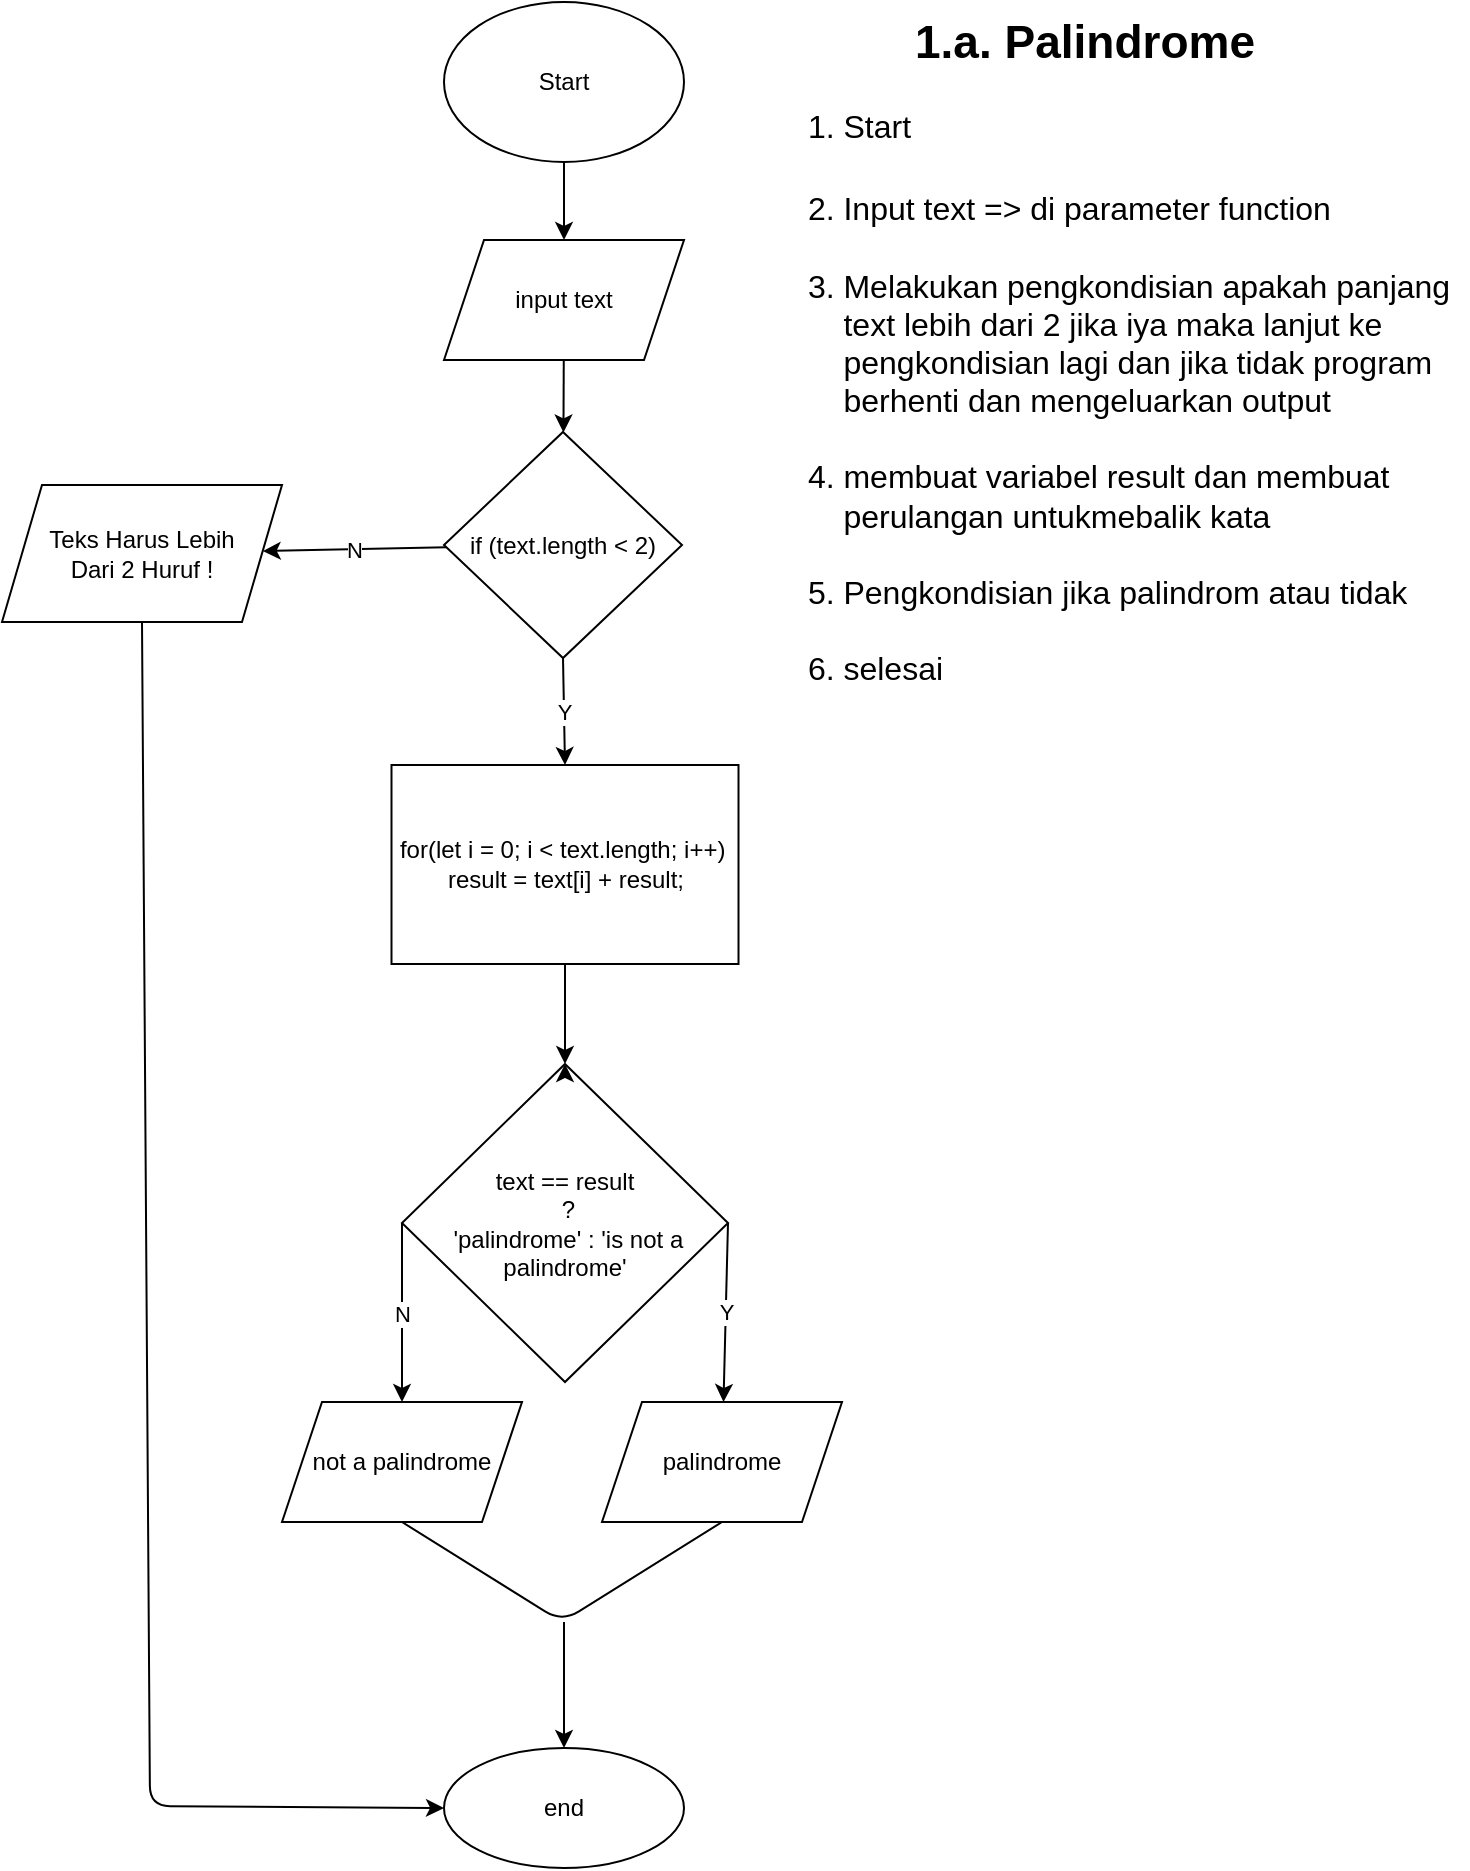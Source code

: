 <mxfile version="20.5.1" type="device"><diagram id="lsMXrgITzSGhQojdrV4j" name="Halaman-1"><mxGraphModel dx="1348" dy="820" grid="1" gridSize="10" guides="1" tooltips="1" connect="1" arrows="1" fold="1" page="1" pageScale="1" pageWidth="827" pageHeight="1169" math="0" shadow="0"><root><mxCell id="0"/><mxCell id="1" parent="0"/><mxCell id="18" value="" style="edgeStyle=none;html=1;entryX=0.5;entryY=0;entryDx=0;entryDy=0;" parent="1" source="kg48jxx2-bxGzVazM7Rs-2" target="kg48jxx2-bxGzVazM7Rs-11" edge="1"><mxGeometry relative="1" as="geometry"><mxPoint x="327" y="175" as="targetPoint"/></mxGeometry></mxCell><mxCell id="kg48jxx2-bxGzVazM7Rs-2" value="Start" style="ellipse;whiteSpace=wrap;html=1;" parent="1" vertex="1"><mxGeometry x="267" y="48" width="120" height="80" as="geometry"/></mxCell><mxCell id="20" value="" style="edgeStyle=none;html=1;" parent="1" source="kg48jxx2-bxGzVazM7Rs-11" target="19" edge="1"><mxGeometry relative="1" as="geometry"/></mxCell><mxCell id="kg48jxx2-bxGzVazM7Rs-11" value="input text" style="shape=parallelogram;perimeter=parallelogramPerimeter;whiteSpace=wrap;html=1;fixedSize=1;" parent="1" vertex="1"><mxGeometry x="267" y="167" width="120" height="60" as="geometry"/></mxCell><mxCell id="5" value="Y" style="edgeStyle=none;html=1;exitX=0.5;exitY=1;exitDx=0;exitDy=0;entryX=0.5;entryY=0;entryDx=0;entryDy=0;" parent="1" source="19" target="_wnsnIZhVpP9o66NlnN_-28" edge="1"><mxGeometry relative="1" as="geometry"><mxPoint x="327" y="378" as="sourcePoint"/><mxPoint x="327" y="428" as="targetPoint"/></mxGeometry></mxCell><mxCell id="11" value="Y" style="edgeStyle=none;html=1;exitX=1;exitY=0.5;exitDx=0;exitDy=0;" parent="1" source="4" target="10" edge="1"><mxGeometry relative="1" as="geometry"/></mxCell><mxCell id="13" value="N" style="edgeStyle=none;html=1;exitX=0;exitY=0.5;exitDx=0;exitDy=0;" parent="1" source="4" target="12" edge="1"><mxGeometry relative="1" as="geometry"/></mxCell><mxCell id="4" value="text == result&lt;br&gt;&amp;nbsp;?&lt;br&gt;&amp;nbsp;'palindrome' : 'is not a palindrome'" style="rhombus;whiteSpace=wrap;html=1;" parent="1" vertex="1"><mxGeometry x="246" y="579" width="163" height="159" as="geometry"/></mxCell><mxCell id="10" value="palindrome" style="shape=parallelogram;perimeter=parallelogramPerimeter;whiteSpace=wrap;html=1;fixedSize=1;" parent="1" vertex="1"><mxGeometry x="346" y="748" width="120" height="60" as="geometry"/></mxCell><mxCell id="12" value="not a palindrome" style="shape=parallelogram;perimeter=parallelogramPerimeter;whiteSpace=wrap;html=1;fixedSize=1;" parent="1" vertex="1"><mxGeometry x="186" y="748" width="120" height="60" as="geometry"/></mxCell><mxCell id="14" value="end" style="ellipse;whiteSpace=wrap;html=1;" parent="1" vertex="1"><mxGeometry x="267" y="921" width="120" height="60" as="geometry"/></mxCell><mxCell id="25" value="N" style="edgeStyle=none;html=1;" parent="1" source="19" target="24" edge="1"><mxGeometry relative="1" as="geometry"/></mxCell><mxCell id="19" value="if (text.length &amp;lt; 2)" style="rhombus;whiteSpace=wrap;html=1;" parent="1" vertex="1"><mxGeometry x="267" y="263" width="119" height="113" as="geometry"/></mxCell><mxCell id="22" value="" style="endArrow=none;html=1;exitX=0.5;exitY=1;exitDx=0;exitDy=0;entryX=0.5;entryY=1;entryDx=0;entryDy=0;" parent="1" source="12" target="10" edge="1"><mxGeometry width="50" height="50" relative="1" as="geometry"><mxPoint x="316" y="808" as="sourcePoint"/><mxPoint x="366" y="758" as="targetPoint"/><Array as="points"><mxPoint x="326" y="858"/></Array></mxGeometry></mxCell><mxCell id="23" value="" style="endArrow=classic;html=1;entryX=0.5;entryY=0;entryDx=0;entryDy=0;" parent="1" target="14" edge="1"><mxGeometry width="50" height="50" relative="1" as="geometry"><mxPoint x="327" y="858" as="sourcePoint"/><mxPoint x="327" y="915" as="targetPoint"/></mxGeometry></mxCell><mxCell id="24" value="Teks Harus Lebih&lt;br&gt;Dari 2 Huruf !" style="shape=parallelogram;perimeter=parallelogramPerimeter;whiteSpace=wrap;html=1;fixedSize=1;" parent="1" vertex="1"><mxGeometry x="46" y="289.5" width="140" height="68.5" as="geometry"/></mxCell><mxCell id="26" value="" style="endArrow=classic;html=1;exitX=0.5;exitY=1;exitDx=0;exitDy=0;entryX=0;entryY=0.5;entryDx=0;entryDy=0;" parent="1" source="24" target="14" edge="1"><mxGeometry width="50" height="50" relative="1" as="geometry"><mxPoint x="306" y="528" as="sourcePoint"/><mxPoint x="356" y="478" as="targetPoint"/><Array as="points"><mxPoint x="120" y="950"/></Array></mxGeometry></mxCell><mxCell id="_wnsnIZhVpP9o66NlnN_-26" value="&lt;font style=&quot;font-size: 23px;&quot;&gt;&lt;b&gt;1.a. Palindrome&lt;/b&gt;&lt;/font&gt;" style="text;html=1;align=center;verticalAlign=middle;resizable=0;points=[];autosize=1;strokeColor=none;fillColor=none;" vertex="1" parent="1"><mxGeometry x="492" y="48" width="190" height="40" as="geometry"/></mxCell><mxCell id="_wnsnIZhVpP9o66NlnN_-27" value="&lt;div style=&quot;text-align: left;&quot;&gt;&lt;span style=&quot;font-size: 16px; background-color: initial;&quot;&gt;1. Start&lt;/span&gt;&lt;/div&gt;&lt;font style=&quot;font-size: 16px;&quot;&gt;&lt;div style=&quot;text-align: left;&quot;&gt;&lt;span style=&quot;background-color: initial;&quot;&gt;&lt;br&gt;&lt;/span&gt;&lt;/div&gt;&lt;div style=&quot;text-align: left;&quot;&gt;&lt;span style=&quot;background-color: initial;&quot;&gt;2. Input text =&amp;gt; di parameter function&lt;/span&gt;&lt;/div&gt;&lt;div style=&quot;text-align: left;&quot;&gt;&lt;span style=&quot;background-color: initial;&quot;&gt;&lt;br&gt;&lt;/span&gt;&lt;/div&gt;&lt;div style=&quot;text-align: left;&quot;&gt;&lt;span style=&quot;background-color: initial;&quot;&gt;3. Melakukan pengkondisian apakah&amp;nbsp;&lt;/span&gt;&lt;span style=&quot;background-color: initial;&quot;&gt;panjang&lt;/span&gt;&lt;/div&gt;&lt;div style=&quot;text-align: left;&quot;&gt;&lt;span style=&quot;background-color: initial;&quot;&gt;&amp;nbsp; &amp;nbsp; text lebih dari 2&amp;nbsp;&lt;/span&gt;&lt;span style=&quot;background-color: initial;&quot;&gt;jika iya maka lanjut ke&lt;/span&gt;&lt;/div&gt;&lt;div style=&quot;text-align: left;&quot;&gt;&lt;span style=&quot;background-color: initial;&quot;&gt;&amp;nbsp; &amp;nbsp; pengkondisian&amp;nbsp;&lt;/span&gt;&lt;span style=&quot;background-color: initial;&quot;&gt;lagi dan jika tidak program&lt;/span&gt;&lt;/div&gt;&lt;div style=&quot;text-align: left;&quot;&gt;&lt;span style=&quot;background-color: initial;&quot;&gt;&amp;nbsp; &amp;nbsp; berhenti dan mengeluarkan&amp;nbsp;&lt;/span&gt;&lt;span style=&quot;background-color: initial;&quot;&gt;output&lt;/span&gt;&lt;/div&gt;&lt;div style=&quot;text-align: left;&quot;&gt;&lt;span style=&quot;background-color: initial;&quot;&gt;&lt;br&gt;&lt;/span&gt;&lt;/div&gt;&lt;div style=&quot;text-align: left;&quot;&gt;&lt;span style=&quot;background-color: initial;&quot;&gt;4. membuat variabel result dan membuat&amp;nbsp;&lt;/span&gt;&lt;/div&gt;&lt;div style=&quot;text-align: left;&quot;&gt;&lt;span style=&quot;background-color: initial;&quot;&gt;&amp;nbsp; &amp;nbsp; perulangan untuk&lt;/span&gt;&lt;span style=&quot;background-color: initial;&quot;&gt;mebalik kata&amp;nbsp;&lt;/span&gt;&lt;/div&gt;&lt;div style=&quot;text-align: left;&quot;&gt;&lt;span style=&quot;background-color: initial;&quot;&gt;&lt;br&gt;&lt;/span&gt;&lt;/div&gt;&lt;div style=&quot;text-align: left;&quot;&gt;&lt;span style=&quot;background-color: initial;&quot;&gt;5. Pengkondisian jika palindrom atau tidak&lt;/span&gt;&lt;/div&gt;&lt;div style=&quot;text-align: left;&quot;&gt;&lt;span style=&quot;background-color: initial;&quot;&gt;&lt;br&gt;&lt;/span&gt;&lt;/div&gt;&lt;div style=&quot;text-align: left;&quot;&gt;&lt;span style=&quot;background-color: initial;&quot;&gt;6. selesai&lt;/span&gt;&lt;/div&gt;&lt;/font&gt;" style="text;html=1;align=center;verticalAlign=middle;resizable=0;points=[];autosize=1;strokeColor=none;fillColor=none;fontSize=23;" vertex="1" parent="1"><mxGeometry x="439" y="88" width="340" height="310" as="geometry"/></mxCell><mxCell id="_wnsnIZhVpP9o66NlnN_-28" value="for(let i = 0; i &amp;lt; text.length; i++)&amp;nbsp; result = text[i] + result;" style="whiteSpace=wrap;html=1;" vertex="1" parent="1"><mxGeometry x="240.75" y="429.5" width="173.5" height="99.5" as="geometry"/></mxCell><mxCell id="_wnsnIZhVpP9o66NlnN_-30" value="" style="endArrow=classic;html=1;rounded=0;fontSize=16;exitX=0.5;exitY=1;exitDx=0;exitDy=0;entryX=0.5;entryY=0;entryDx=0;entryDy=0;" edge="1" parent="1" target="4"><mxGeometry width="50" height="50" relative="1" as="geometry"><mxPoint x="327.5" y="580" as="sourcePoint"/><mxPoint x="310" y="489" as="targetPoint"/></mxGeometry></mxCell><mxCell id="_wnsnIZhVpP9o66NlnN_-31" value="" style="endArrow=classic;html=1;rounded=0;fontSize=16;exitX=0.5;exitY=1;exitDx=0;exitDy=0;entryX=0.5;entryY=0;entryDx=0;entryDy=0;" edge="1" parent="1" source="_wnsnIZhVpP9o66NlnN_-28" target="4"><mxGeometry width="50" height="50" relative="1" as="geometry"><mxPoint x="290" y="710" as="sourcePoint"/><mxPoint x="340" y="660" as="targetPoint"/></mxGeometry></mxCell></root></mxGraphModel></diagram></mxfile>